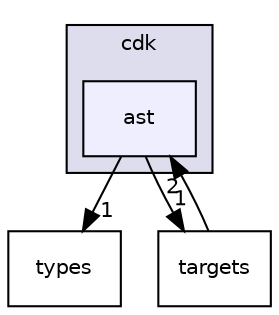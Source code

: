 digraph "src/cdk/ast" {
  compound=true
  node [ fontsize="10", fontname="Helvetica"];
  edge [ labelfontsize="10", labelfontname="Helvetica"];
  subgraph clusterdir_49a37ae774775ec745da5a4116d1edf4 {
    graph [ bgcolor="#ddddee", pencolor="black", label="cdk" fontname="Helvetica", fontsize="10", URL="dir_49a37ae774775ec745da5a4116d1edf4.html"]
  dir_d93af431aff1b5ca8703f9437b212ec4 [shape=box, label="ast", style="filled", fillcolor="#eeeeff", pencolor="black", URL="dir_d93af431aff1b5ca8703f9437b212ec4.html"];
  }
  dir_c75ceed8fd9aa28f0142ac3c68c74133 [shape=box label="types" URL="dir_c75ceed8fd9aa28f0142ac3c68c74133.html"];
  dir_24320defc9e490729fa9c2fefc92cddb [shape=box label="targets" URL="dir_24320defc9e490729fa9c2fefc92cddb.html"];
  dir_24320defc9e490729fa9c2fefc92cddb->dir_d93af431aff1b5ca8703f9437b212ec4 [headlabel="2", labeldistance=1.5 headhref="dir_000004_000002.html"];
  dir_d93af431aff1b5ca8703f9437b212ec4->dir_c75ceed8fd9aa28f0142ac3c68c74133 [headlabel="1", labeldistance=1.5 headhref="dir_000002_000005.html"];
  dir_d93af431aff1b5ca8703f9437b212ec4->dir_24320defc9e490729fa9c2fefc92cddb [headlabel="1", labeldistance=1.5 headhref="dir_000002_000004.html"];
}
